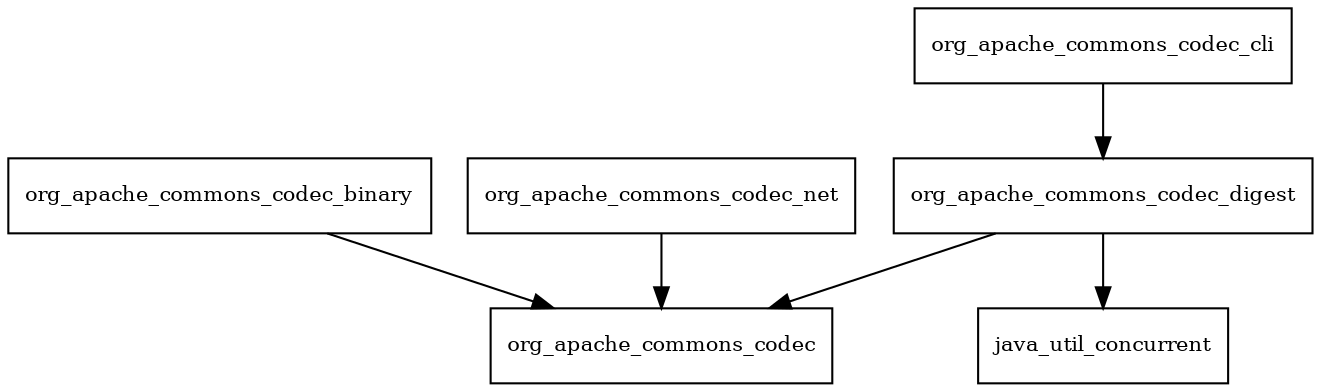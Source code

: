digraph commons_codec_1_12_package_dependencies {
  node [shape = box, fontsize=10.0];
  org_apache_commons_codec_binary -> org_apache_commons_codec;
  org_apache_commons_codec_cli -> org_apache_commons_codec_digest;
  org_apache_commons_codec_digest -> java_util_concurrent;
  org_apache_commons_codec_digest -> org_apache_commons_codec;
  org_apache_commons_codec_net -> org_apache_commons_codec;
}
